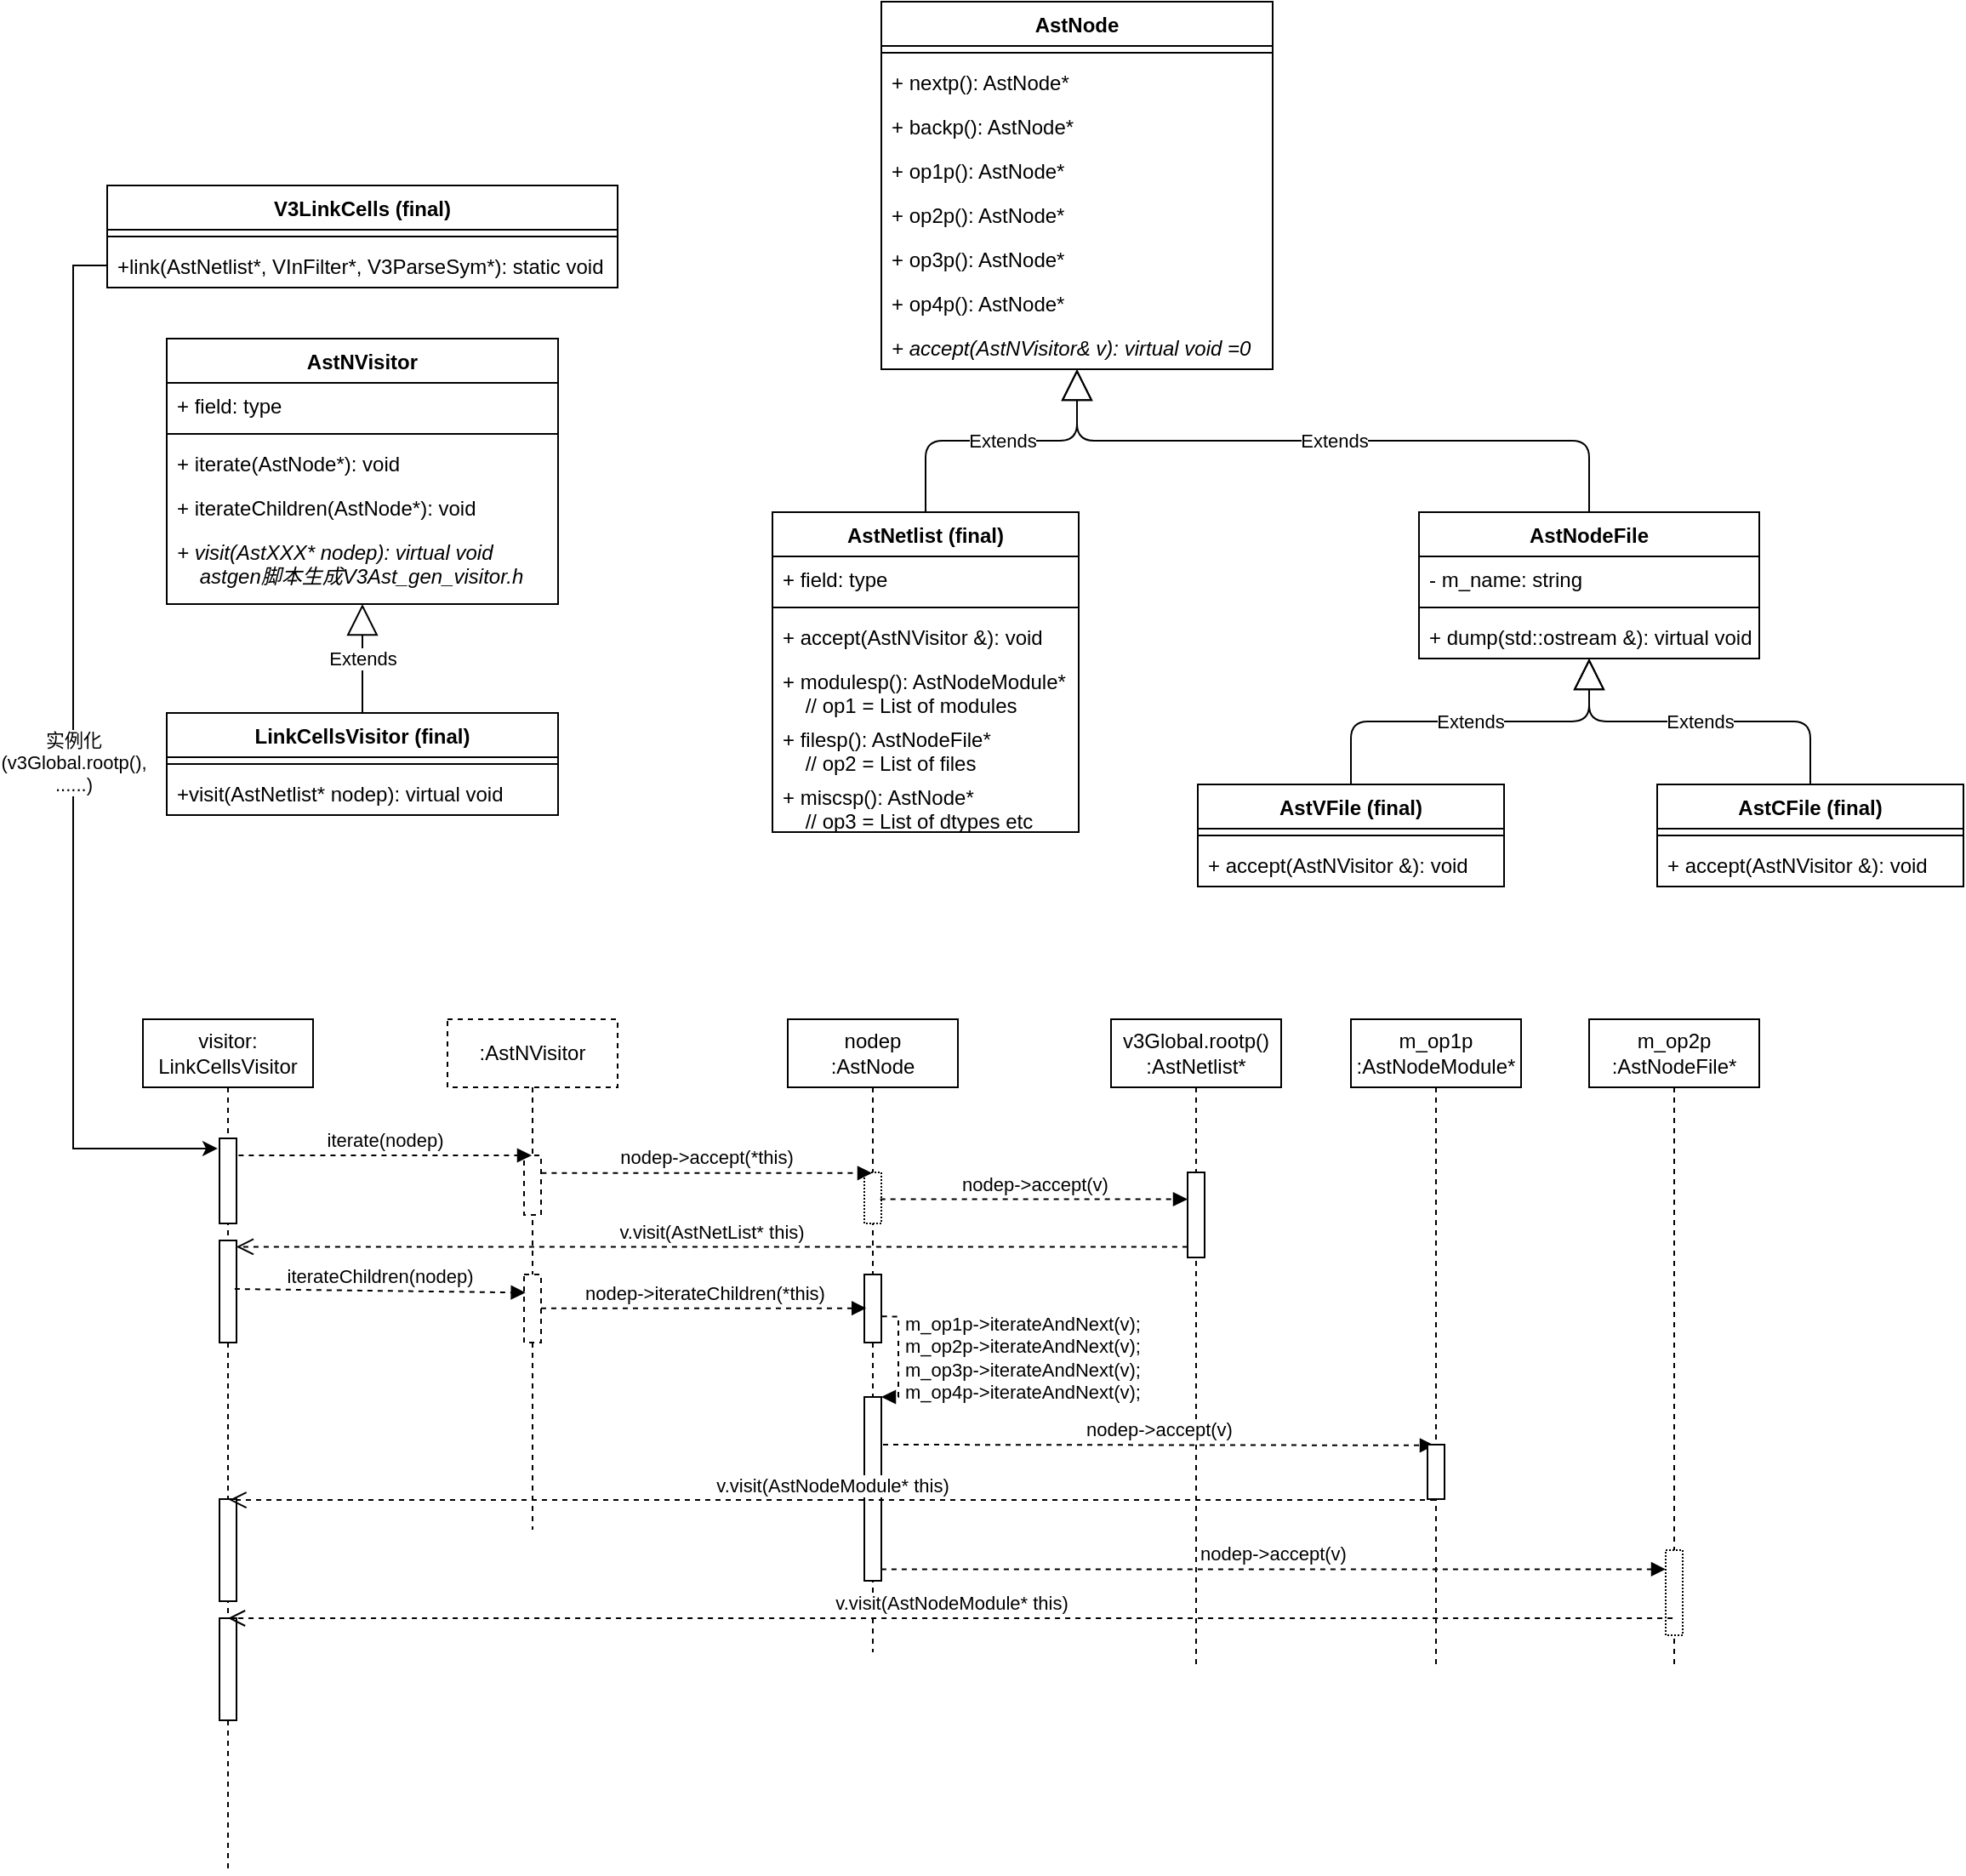 <mxfile version="14.6.13" type="github">
  <diagram id="I5sImryGl6FJZrbQ-cl1" name="第 1 页">
    <mxGraphModel dx="569" dy="1474" grid="1" gridSize="10" guides="1" tooltips="1" connect="1" arrows="1" fold="1" page="1" pageScale="1" pageWidth="827" pageHeight="1169" math="0" shadow="0">
      <root>
        <mxCell id="0" />
        <mxCell id="1" parent="0" />
        <mxCell id="oFazUV7s3_X-ZEu1s_ES-1" value="V3LinkCells (final)" style="swimlane;fontStyle=1;align=center;verticalAlign=top;childLayout=stackLayout;horizontal=1;startSize=26;horizontalStack=0;resizeParent=1;resizeParentMax=0;resizeLast=0;collapsible=1;marginBottom=0;" vertex="1" parent="1">
          <mxGeometry x="79" y="-1022" width="300" height="60" as="geometry" />
        </mxCell>
        <mxCell id="oFazUV7s3_X-ZEu1s_ES-3" value="" style="line;strokeWidth=1;fillColor=none;align=left;verticalAlign=middle;spacingTop=-1;spacingLeft=3;spacingRight=3;rotatable=0;labelPosition=right;points=[];portConstraint=eastwest;" vertex="1" parent="oFazUV7s3_X-ZEu1s_ES-1">
          <mxGeometry y="26" width="300" height="8" as="geometry" />
        </mxCell>
        <mxCell id="oFazUV7s3_X-ZEu1s_ES-4" value="+link(AstNetlist*, VInFilter*, V3ParseSym*): static void " style="text;strokeColor=none;fillColor=none;align=left;verticalAlign=top;spacingLeft=4;spacingRight=4;overflow=hidden;rotatable=0;points=[[0,0.5],[1,0.5]];portConstraint=eastwest;" vertex="1" parent="oFazUV7s3_X-ZEu1s_ES-1">
          <mxGeometry y="34" width="300" height="26" as="geometry" />
        </mxCell>
        <mxCell id="oFazUV7s3_X-ZEu1s_ES-5" value="visitor: LinkCellsVisitor" style="shape=umlLifeline;perimeter=lifelinePerimeter;whiteSpace=wrap;html=1;container=1;collapsible=0;recursiveResize=0;outlineConnect=0;" vertex="1" parent="1">
          <mxGeometry x="100" y="-532" width="100" height="502" as="geometry" />
        </mxCell>
        <mxCell id="oFazUV7s3_X-ZEu1s_ES-6" value="" style="html=1;points=[];perimeter=orthogonalPerimeter;" vertex="1" parent="oFazUV7s3_X-ZEu1s_ES-5">
          <mxGeometry x="45" y="70" width="10" height="50" as="geometry" />
        </mxCell>
        <mxCell id="oFazUV7s3_X-ZEu1s_ES-90" value="" style="html=1;points=[];perimeter=orthogonalPerimeter;" vertex="1" parent="oFazUV7s3_X-ZEu1s_ES-5">
          <mxGeometry x="45" y="130" width="10" height="60" as="geometry" />
        </mxCell>
        <mxCell id="oFazUV7s3_X-ZEu1s_ES-91" value="" style="html=1;points=[];perimeter=orthogonalPerimeter;" vertex="1" parent="oFazUV7s3_X-ZEu1s_ES-5">
          <mxGeometry x="45" y="282" width="10" height="60" as="geometry" />
        </mxCell>
        <mxCell id="oFazUV7s3_X-ZEu1s_ES-93" value="" style="html=1;points=[];perimeter=orthogonalPerimeter;" vertex="1" parent="oFazUV7s3_X-ZEu1s_ES-5">
          <mxGeometry x="45" y="352" width="10" height="60" as="geometry" />
        </mxCell>
        <mxCell id="oFazUV7s3_X-ZEu1s_ES-7" value="实例化&lt;br&gt;(v3Global.rootp(),&lt;br&gt;......)" style="edgeStyle=orthogonalEdgeStyle;rounded=0;orthogonalLoop=1;jettySize=auto;html=1;entryX=-0.1;entryY=0.119;entryDx=0;entryDy=0;entryPerimeter=0;exitX=0;exitY=0.5;exitDx=0;exitDy=0;" edge="1" parent="1" source="oFazUV7s3_X-ZEu1s_ES-4" target="oFazUV7s3_X-ZEu1s_ES-6">
          <mxGeometry relative="1" as="geometry">
            <mxPoint x="117.143" y="-652" as="targetPoint" />
          </mxGeometry>
        </mxCell>
        <mxCell id="oFazUV7s3_X-ZEu1s_ES-8" value="LinkCellsVisitor (final)" style="swimlane;fontStyle=1;align=center;verticalAlign=top;childLayout=stackLayout;horizontal=1;startSize=26;horizontalStack=0;resizeParent=1;resizeParentMax=0;resizeLast=0;collapsible=1;marginBottom=0;" vertex="1" parent="1">
          <mxGeometry x="114" y="-712" width="230" height="60" as="geometry" />
        </mxCell>
        <mxCell id="oFazUV7s3_X-ZEu1s_ES-9" value="" style="line;strokeWidth=1;fillColor=none;align=left;verticalAlign=middle;spacingTop=-1;spacingLeft=3;spacingRight=3;rotatable=0;labelPosition=right;points=[];portConstraint=eastwest;" vertex="1" parent="oFazUV7s3_X-ZEu1s_ES-8">
          <mxGeometry y="26" width="230" height="8" as="geometry" />
        </mxCell>
        <mxCell id="oFazUV7s3_X-ZEu1s_ES-10" value="+visit(AstNetlist* nodep): virtual void " style="text;strokeColor=none;fillColor=none;align=left;verticalAlign=top;spacingLeft=4;spacingRight=4;overflow=hidden;rotatable=0;points=[[0,0.5],[1,0.5]];portConstraint=eastwest;" vertex="1" parent="oFazUV7s3_X-ZEu1s_ES-8">
          <mxGeometry y="34" width="230" height="26" as="geometry" />
        </mxCell>
        <mxCell id="oFazUV7s3_X-ZEu1s_ES-14" value="AstNVisitor" style="swimlane;fontStyle=1;align=center;verticalAlign=top;childLayout=stackLayout;horizontal=1;startSize=26;horizontalStack=0;resizeParent=1;resizeParentMax=0;resizeLast=0;collapsible=1;marginBottom=0;" vertex="1" parent="1">
          <mxGeometry x="114" y="-932" width="230" height="156" as="geometry" />
        </mxCell>
        <mxCell id="oFazUV7s3_X-ZEu1s_ES-15" value="+ field: type" style="text;strokeColor=none;fillColor=none;align=left;verticalAlign=top;spacingLeft=4;spacingRight=4;overflow=hidden;rotatable=0;points=[[0,0.5],[1,0.5]];portConstraint=eastwest;" vertex="1" parent="oFazUV7s3_X-ZEu1s_ES-14">
          <mxGeometry y="26" width="230" height="26" as="geometry" />
        </mxCell>
        <mxCell id="oFazUV7s3_X-ZEu1s_ES-16" value="" style="line;strokeWidth=1;fillColor=none;align=left;verticalAlign=middle;spacingTop=-1;spacingLeft=3;spacingRight=3;rotatable=0;labelPosition=right;points=[];portConstraint=eastwest;" vertex="1" parent="oFazUV7s3_X-ZEu1s_ES-14">
          <mxGeometry y="52" width="230" height="8" as="geometry" />
        </mxCell>
        <mxCell id="oFazUV7s3_X-ZEu1s_ES-17" value="+ iterate(AstNode*): void" style="text;strokeColor=none;fillColor=none;align=left;verticalAlign=top;spacingLeft=4;spacingRight=4;overflow=hidden;rotatable=0;points=[[0,0.5],[1,0.5]];portConstraint=eastwest;" vertex="1" parent="oFazUV7s3_X-ZEu1s_ES-14">
          <mxGeometry y="60" width="230" height="26" as="geometry" />
        </mxCell>
        <mxCell id="oFazUV7s3_X-ZEu1s_ES-57" value="+ iterateChildren(AstNode*): void" style="text;strokeColor=none;fillColor=none;align=left;verticalAlign=top;spacingLeft=4;spacingRight=4;overflow=hidden;rotatable=0;points=[[0,0.5],[1,0.5]];portConstraint=eastwest;" vertex="1" parent="oFazUV7s3_X-ZEu1s_ES-14">
          <mxGeometry y="86" width="230" height="26" as="geometry" />
        </mxCell>
        <mxCell id="oFazUV7s3_X-ZEu1s_ES-18" value="+ visit(AstXXX* nodep): virtual void&#xa;    astgen脚本生成V3Ast_gen_visitor.h" style="text;strokeColor=none;fillColor=none;align=left;verticalAlign=top;spacingLeft=4;spacingRight=4;overflow=hidden;rotatable=0;points=[[0,0.5],[1,0.5]];portConstraint=eastwest;fontStyle=2" vertex="1" parent="oFazUV7s3_X-ZEu1s_ES-14">
          <mxGeometry y="112" width="230" height="44" as="geometry" />
        </mxCell>
        <mxCell id="oFazUV7s3_X-ZEu1s_ES-19" value="Extends" style="endArrow=block;endSize=16;endFill=0;html=1;exitX=0.5;exitY=0;exitDx=0;exitDy=0;edgeStyle=orthogonalEdgeStyle;" edge="1" parent="1" source="oFazUV7s3_X-ZEu1s_ES-8" target="oFazUV7s3_X-ZEu1s_ES-14">
          <mxGeometry width="160" relative="1" as="geometry">
            <mxPoint x="154" y="-502" as="sourcePoint" />
            <mxPoint x="284" y="-622" as="targetPoint" />
          </mxGeometry>
        </mxCell>
        <mxCell id="oFazUV7s3_X-ZEu1s_ES-29" value="v3Global.rootp()&lt;br&gt;:AstNetlist*" style="shape=umlLifeline;perimeter=lifelinePerimeter;whiteSpace=wrap;html=1;container=1;collapsible=0;recursiveResize=0;outlineConnect=0;" vertex="1" parent="1">
          <mxGeometry x="669" y="-532" width="100" height="380" as="geometry" />
        </mxCell>
        <mxCell id="oFazUV7s3_X-ZEu1s_ES-30" value="" style="html=1;points=[];perimeter=orthogonalPerimeter;" vertex="1" parent="oFazUV7s3_X-ZEu1s_ES-29">
          <mxGeometry x="45" y="90" width="10" height="50" as="geometry" />
        </mxCell>
        <mxCell id="oFazUV7s3_X-ZEu1s_ES-31" value=":AstNVisitor" style="shape=umlLifeline;perimeter=lifelinePerimeter;whiteSpace=wrap;html=1;container=1;collapsible=0;recursiveResize=0;outlineConnect=0;dashed=1;" vertex="1" parent="1">
          <mxGeometry x="279" y="-532" width="100" height="300" as="geometry" />
        </mxCell>
        <mxCell id="oFazUV7s3_X-ZEu1s_ES-32" value="" style="html=1;points=[];perimeter=orthogonalPerimeter;dashed=1;" vertex="1" parent="oFazUV7s3_X-ZEu1s_ES-31">
          <mxGeometry x="45" y="80" width="10" height="35" as="geometry" />
        </mxCell>
        <mxCell id="oFazUV7s3_X-ZEu1s_ES-59" value="" style="html=1;points=[];perimeter=orthogonalPerimeter;dashed=1;" vertex="1" parent="oFazUV7s3_X-ZEu1s_ES-31">
          <mxGeometry x="45" y="150" width="10" height="40" as="geometry" />
        </mxCell>
        <mxCell id="oFazUV7s3_X-ZEu1s_ES-33" value="nodep&lt;br&gt;:AstNode" style="shape=umlLifeline;perimeter=lifelinePerimeter;whiteSpace=wrap;html=1;container=1;collapsible=0;recursiveResize=0;outlineConnect=0;" vertex="1" parent="1">
          <mxGeometry x="479" y="-532" width="100" height="372" as="geometry" />
        </mxCell>
        <mxCell id="oFazUV7s3_X-ZEu1s_ES-34" value="" style="html=1;points=[];perimeter=orthogonalPerimeter;dashed=1;dashPattern=1 1;" vertex="1" parent="oFazUV7s3_X-ZEu1s_ES-33">
          <mxGeometry x="45" y="90" width="10" height="30" as="geometry" />
        </mxCell>
        <mxCell id="oFazUV7s3_X-ZEu1s_ES-61" value="" style="html=1;points=[];perimeter=orthogonalPerimeter;" vertex="1" parent="oFazUV7s3_X-ZEu1s_ES-33">
          <mxGeometry x="45" y="150" width="10" height="40" as="geometry" />
        </mxCell>
        <mxCell id="oFazUV7s3_X-ZEu1s_ES-63" value="" style="html=1;points=[];perimeter=orthogonalPerimeter;" vertex="1" parent="oFazUV7s3_X-ZEu1s_ES-33">
          <mxGeometry x="45" y="222" width="10" height="108" as="geometry" />
        </mxCell>
        <mxCell id="oFazUV7s3_X-ZEu1s_ES-64" value="m_op1p-&amp;gt;iterateAndNext(v);&lt;br&gt;m_op2p-&amp;gt;iterateAndNext(v);&lt;br&gt;m_op3p-&amp;gt;iterateAndNext(v);&lt;br&gt;m_op4p-&amp;gt;iterateAndNext(v);" style="edgeStyle=orthogonalEdgeStyle;html=1;align=left;spacingLeft=2;endArrow=block;rounded=0;dashed=1;exitX=1.033;exitY=0.617;exitDx=0;exitDy=0;exitPerimeter=0;" edge="1" target="oFazUV7s3_X-ZEu1s_ES-63" parent="oFazUV7s3_X-ZEu1s_ES-33" source="oFazUV7s3_X-ZEu1s_ES-61">
          <mxGeometry relative="1" as="geometry">
            <mxPoint x="45" y="202" as="sourcePoint" />
            <Array as="points">
              <mxPoint x="65" y="175" />
              <mxPoint x="65" y="222" />
            </Array>
          </mxGeometry>
        </mxCell>
        <mxCell id="oFazUV7s3_X-ZEu1s_ES-36" value="iterate(nodep)" style="html=1;verticalAlign=bottom;endArrow=block;dashed=1;exitX=1.12;exitY=0.2;exitDx=0;exitDy=0;exitPerimeter=0;" edge="1" target="oFazUV7s3_X-ZEu1s_ES-31" parent="1" source="oFazUV7s3_X-ZEu1s_ES-6">
          <mxGeometry relative="1" as="geometry">
            <mxPoint x="229" y="-429.08" as="sourcePoint" />
            <mxPoint x="415.06" y="-429.08" as="targetPoint" />
          </mxGeometry>
        </mxCell>
        <mxCell id="oFazUV7s3_X-ZEu1s_ES-37" value="v.visit(AstNetList* this)" style="html=1;verticalAlign=bottom;endArrow=open;dashed=1;endSize=8;entryX=0.99;entryY=0.062;entryDx=0;entryDy=0;entryPerimeter=0;exitX=-0.005;exitY=0.876;exitDx=0;exitDy=0;exitPerimeter=0;" edge="1" source="oFazUV7s3_X-ZEu1s_ES-30" parent="1" target="oFazUV7s3_X-ZEu1s_ES-90">
          <mxGeometry relative="1" as="geometry">
            <mxPoint x="289" y="-402" as="targetPoint" />
            <mxPoint x="712" y="-402" as="sourcePoint" />
          </mxGeometry>
        </mxCell>
        <mxCell id="oFazUV7s3_X-ZEu1s_ES-38" value="nodep-&amp;gt;accept(*this)" style="html=1;verticalAlign=bottom;endArrow=block;dashed=1;exitX=1.02;exitY=0.297;exitDx=0;exitDy=0;exitPerimeter=0;" edge="1" parent="1" source="oFazUV7s3_X-ZEu1s_ES-32" target="oFazUV7s3_X-ZEu1s_ES-33">
          <mxGeometry relative="1" as="geometry">
            <mxPoint x="240.06" y="-428.56" as="sourcePoint" />
            <mxPoint x="539" y="-429" as="targetPoint" />
          </mxGeometry>
        </mxCell>
        <mxCell id="oFazUV7s3_X-ZEu1s_ES-39" value="nodep-&amp;gt;accept(v)" style="html=1;verticalAlign=bottom;endArrow=block;dashed=1;exitX=0.933;exitY=0.525;exitDx=0;exitDy=0;exitPerimeter=0;" edge="1" parent="1" source="oFazUV7s3_X-ZEu1s_ES-34" target="oFazUV7s3_X-ZEu1s_ES-30">
          <mxGeometry relative="1" as="geometry">
            <mxPoint x="569" y="-419" as="sourcePoint" />
            <mxPoint x="679" y="-419" as="targetPoint" />
          </mxGeometry>
        </mxCell>
        <mxCell id="oFazUV7s3_X-ZEu1s_ES-40" value="AstNetlist (final)" style="swimlane;fontStyle=1;align=center;verticalAlign=top;childLayout=stackLayout;horizontal=1;startSize=26;horizontalStack=0;resizeParent=1;resizeParentMax=0;resizeLast=0;collapsible=1;marginBottom=0;" vertex="1" parent="1">
          <mxGeometry x="470" y="-830" width="180" height="188" as="geometry" />
        </mxCell>
        <mxCell id="oFazUV7s3_X-ZEu1s_ES-41" value="+ field: type" style="text;strokeColor=none;fillColor=none;align=left;verticalAlign=top;spacingLeft=4;spacingRight=4;overflow=hidden;rotatable=0;points=[[0,0.5],[1,0.5]];portConstraint=eastwest;" vertex="1" parent="oFazUV7s3_X-ZEu1s_ES-40">
          <mxGeometry y="26" width="180" height="26" as="geometry" />
        </mxCell>
        <mxCell id="oFazUV7s3_X-ZEu1s_ES-42" value="" style="line;strokeWidth=1;fillColor=none;align=left;verticalAlign=middle;spacingTop=-1;spacingLeft=3;spacingRight=3;rotatable=0;labelPosition=right;points=[];portConstraint=eastwest;" vertex="1" parent="oFazUV7s3_X-ZEu1s_ES-40">
          <mxGeometry y="52" width="180" height="8" as="geometry" />
        </mxCell>
        <mxCell id="oFazUV7s3_X-ZEu1s_ES-43" value="+ accept(AstNVisitor &amp;): void" style="text;strokeColor=none;fillColor=none;align=left;verticalAlign=top;spacingLeft=4;spacingRight=4;overflow=hidden;rotatable=0;points=[[0,0.5],[1,0.5]];portConstraint=eastwest;" vertex="1" parent="oFazUV7s3_X-ZEu1s_ES-40">
          <mxGeometry y="60" width="180" height="26" as="geometry" />
        </mxCell>
        <mxCell id="oFazUV7s3_X-ZEu1s_ES-44" value="+ modulesp(): AstNodeModule*&#xa;    // op1 = List of modules" style="text;strokeColor=none;fillColor=none;align=left;verticalAlign=top;spacingLeft=4;spacingRight=4;overflow=hidden;rotatable=0;points=[[0,0.5],[1,0.5]];portConstraint=eastwest;" vertex="1" parent="oFazUV7s3_X-ZEu1s_ES-40">
          <mxGeometry y="86" width="180" height="34" as="geometry" />
        </mxCell>
        <mxCell id="oFazUV7s3_X-ZEu1s_ES-45" value="+ filesp(): AstNodeFile*&#xa;    // op2 = List of files" style="text;strokeColor=none;fillColor=none;align=left;verticalAlign=top;spacingLeft=4;spacingRight=4;overflow=hidden;rotatable=0;points=[[0,0.5],[1,0.5]];portConstraint=eastwest;" vertex="1" parent="oFazUV7s3_X-ZEu1s_ES-40">
          <mxGeometry y="120" width="180" height="34" as="geometry" />
        </mxCell>
        <mxCell id="oFazUV7s3_X-ZEu1s_ES-46" value="+ miscsp(): AstNode*&#xa;    // op3 = List of dtypes etc" style="text;strokeColor=none;fillColor=none;align=left;verticalAlign=top;spacingLeft=4;spacingRight=4;overflow=hidden;rotatable=0;points=[[0,0.5],[1,0.5]];portConstraint=eastwest;" vertex="1" parent="oFazUV7s3_X-ZEu1s_ES-40">
          <mxGeometry y="154" width="180" height="34" as="geometry" />
        </mxCell>
        <mxCell id="oFazUV7s3_X-ZEu1s_ES-47" value="AstNode" style="swimlane;fontStyle=1;align=center;verticalAlign=top;childLayout=stackLayout;horizontal=1;startSize=26;horizontalStack=0;resizeParent=1;resizeParentMax=0;resizeLast=0;collapsible=1;marginBottom=0;" vertex="1" parent="1">
          <mxGeometry x="534" y="-1130" width="230" height="216" as="geometry" />
        </mxCell>
        <mxCell id="oFazUV7s3_X-ZEu1s_ES-48" value="" style="line;strokeWidth=1;fillColor=none;align=left;verticalAlign=middle;spacingTop=-1;spacingLeft=3;spacingRight=3;rotatable=0;labelPosition=right;points=[];portConstraint=eastwest;" vertex="1" parent="oFazUV7s3_X-ZEu1s_ES-47">
          <mxGeometry y="26" width="230" height="8" as="geometry" />
        </mxCell>
        <mxCell id="oFazUV7s3_X-ZEu1s_ES-49" value="+ nextp(): AstNode*" style="text;strokeColor=none;fillColor=none;align=left;verticalAlign=top;spacingLeft=4;spacingRight=4;overflow=hidden;rotatable=0;points=[[0,0.5],[1,0.5]];portConstraint=eastwest;" vertex="1" parent="oFazUV7s3_X-ZEu1s_ES-47">
          <mxGeometry y="34" width="230" height="26" as="geometry" />
        </mxCell>
        <mxCell id="oFazUV7s3_X-ZEu1s_ES-50" value="+ backp(): AstNode*" style="text;strokeColor=none;fillColor=none;align=left;verticalAlign=top;spacingLeft=4;spacingRight=4;overflow=hidden;rotatable=0;points=[[0,0.5],[1,0.5]];portConstraint=eastwest;" vertex="1" parent="oFazUV7s3_X-ZEu1s_ES-47">
          <mxGeometry y="60" width="230" height="26" as="geometry" />
        </mxCell>
        <mxCell id="oFazUV7s3_X-ZEu1s_ES-51" value="+ op1p(): AstNode*" style="text;strokeColor=none;fillColor=none;align=left;verticalAlign=top;spacingLeft=4;spacingRight=4;overflow=hidden;rotatable=0;points=[[0,0.5],[1,0.5]];portConstraint=eastwest;" vertex="1" parent="oFazUV7s3_X-ZEu1s_ES-47">
          <mxGeometry y="86" width="230" height="26" as="geometry" />
        </mxCell>
        <mxCell id="oFazUV7s3_X-ZEu1s_ES-52" value="+ op2p(): AstNode*" style="text;strokeColor=none;fillColor=none;align=left;verticalAlign=top;spacingLeft=4;spacingRight=4;overflow=hidden;rotatable=0;points=[[0,0.5],[1,0.5]];portConstraint=eastwest;" vertex="1" parent="oFazUV7s3_X-ZEu1s_ES-47">
          <mxGeometry y="112" width="230" height="26" as="geometry" />
        </mxCell>
        <mxCell id="oFazUV7s3_X-ZEu1s_ES-53" value="+ op3p(): AstNode*" style="text;strokeColor=none;fillColor=none;align=left;verticalAlign=top;spacingLeft=4;spacingRight=4;overflow=hidden;rotatable=0;points=[[0,0.5],[1,0.5]];portConstraint=eastwest;" vertex="1" parent="oFazUV7s3_X-ZEu1s_ES-47">
          <mxGeometry y="138" width="230" height="26" as="geometry" />
        </mxCell>
        <mxCell id="oFazUV7s3_X-ZEu1s_ES-54" value="+ op4p(): AstNode*" style="text;strokeColor=none;fillColor=none;align=left;verticalAlign=top;spacingLeft=4;spacingRight=4;overflow=hidden;rotatable=0;points=[[0,0.5],[1,0.5]];portConstraint=eastwest;" vertex="1" parent="oFazUV7s3_X-ZEu1s_ES-47">
          <mxGeometry y="164" width="230" height="26" as="geometry" />
        </mxCell>
        <mxCell id="oFazUV7s3_X-ZEu1s_ES-55" value="+ accept(AstNVisitor&amp; v): virtual void =0" style="text;strokeColor=none;fillColor=none;align=left;verticalAlign=top;spacingLeft=4;spacingRight=4;overflow=hidden;rotatable=0;points=[[0,0.5],[1,0.5]];portConstraint=eastwest;fontStyle=2" vertex="1" parent="oFazUV7s3_X-ZEu1s_ES-47">
          <mxGeometry y="190" width="230" height="26" as="geometry" />
        </mxCell>
        <mxCell id="oFazUV7s3_X-ZEu1s_ES-56" value="Extends" style="endArrow=block;endSize=16;endFill=0;html=1;edgeStyle=orthogonalEdgeStyle;" edge="1" parent="1" source="oFazUV7s3_X-ZEu1s_ES-40" target="oFazUV7s3_X-ZEu1s_ES-47">
          <mxGeometry width="160" relative="1" as="geometry">
            <mxPoint x="589" y="-620" as="sourcePoint" />
            <mxPoint x="709" y="-942" as="targetPoint" />
          </mxGeometry>
        </mxCell>
        <mxCell id="oFazUV7s3_X-ZEu1s_ES-58" value="iterateChildren(nodep)" style="html=1;verticalAlign=bottom;endArrow=block;dashed=1;entryX=0.083;entryY=0.267;entryDx=0;entryDy=0;entryPerimeter=0;exitX=0.895;exitY=0.475;exitDx=0;exitDy=0;exitPerimeter=0;" edge="1" parent="1" source="oFazUV7s3_X-ZEu1s_ES-90" target="oFazUV7s3_X-ZEu1s_ES-59">
          <mxGeometry relative="1" as="geometry">
            <mxPoint x="259" y="-371" as="sourcePoint" />
            <mxPoint x="359.67" y="-382.29" as="targetPoint" />
          </mxGeometry>
        </mxCell>
        <mxCell id="oFazUV7s3_X-ZEu1s_ES-60" value="nodep-&amp;gt;iterateChildren(*this)" style="html=1;verticalAlign=bottom;endArrow=block;dashed=1;exitX=1;exitY=0.496;exitDx=0;exitDy=0;exitPerimeter=0;entryX=0.111;entryY=0.496;entryDx=0;entryDy=0;entryPerimeter=0;" edge="1" parent="1" source="oFazUV7s3_X-ZEu1s_ES-59" target="oFazUV7s3_X-ZEu1s_ES-61">
          <mxGeometry relative="1" as="geometry">
            <mxPoint x="374" y="-361" as="sourcePoint" />
            <mxPoint x="512.33" y="-362" as="targetPoint" />
          </mxGeometry>
        </mxCell>
        <mxCell id="oFazUV7s3_X-ZEu1s_ES-65" value="nodep-&amp;gt;accept(v)" style="html=1;verticalAlign=bottom;endArrow=block;dashed=1;entryX=0.4;entryY=0.013;entryDx=0;entryDy=0;entryPerimeter=0;" edge="1" parent="1" target="oFazUV7s3_X-ZEu1s_ES-68">
          <mxGeometry relative="1" as="geometry">
            <mxPoint x="535" y="-282" as="sourcePoint" />
            <mxPoint x="712.52" y="-280.1" as="targetPoint" />
          </mxGeometry>
        </mxCell>
        <mxCell id="oFazUV7s3_X-ZEu1s_ES-67" value="m_op1p&lt;br&gt;:AstNodeModule*" style="shape=umlLifeline;perimeter=lifelinePerimeter;whiteSpace=wrap;html=1;container=1;collapsible=0;recursiveResize=0;outlineConnect=0;" vertex="1" parent="1">
          <mxGeometry x="810" y="-532" width="100" height="380" as="geometry" />
        </mxCell>
        <mxCell id="oFazUV7s3_X-ZEu1s_ES-68" value="" style="html=1;points=[];perimeter=orthogonalPerimeter;" vertex="1" parent="oFazUV7s3_X-ZEu1s_ES-67">
          <mxGeometry x="45" y="250" width="10" height="32" as="geometry" />
        </mxCell>
        <mxCell id="oFazUV7s3_X-ZEu1s_ES-69" value="m_op2p&lt;br&gt;:AstNodeFile*" style="shape=umlLifeline;perimeter=lifelinePerimeter;whiteSpace=wrap;html=1;container=1;collapsible=0;recursiveResize=0;outlineConnect=0;" vertex="1" parent="1">
          <mxGeometry x="950" y="-532" width="100" height="380" as="geometry" />
        </mxCell>
        <mxCell id="oFazUV7s3_X-ZEu1s_ES-70" value="" style="html=1;points=[];perimeter=orthogonalPerimeter;dashed=1;dashPattern=1 1;" vertex="1" parent="oFazUV7s3_X-ZEu1s_ES-69">
          <mxGeometry x="45" y="312" width="10" height="50" as="geometry" />
        </mxCell>
        <mxCell id="oFazUV7s3_X-ZEu1s_ES-71" value="AstNodeFile" style="swimlane;fontStyle=1;align=center;verticalAlign=top;childLayout=stackLayout;horizontal=1;startSize=26;horizontalStack=0;resizeParent=1;resizeParentMax=0;resizeLast=0;collapsible=1;marginBottom=0;" vertex="1" parent="1">
          <mxGeometry x="850" y="-830" width="200" height="86" as="geometry" />
        </mxCell>
        <mxCell id="oFazUV7s3_X-ZEu1s_ES-72" value="- m_name: string" style="text;strokeColor=none;fillColor=none;align=left;verticalAlign=top;spacingLeft=4;spacingRight=4;overflow=hidden;rotatable=0;points=[[0,0.5],[1,0.5]];portConstraint=eastwest;" vertex="1" parent="oFazUV7s3_X-ZEu1s_ES-71">
          <mxGeometry y="26" width="200" height="26" as="geometry" />
        </mxCell>
        <mxCell id="oFazUV7s3_X-ZEu1s_ES-73" value="" style="line;strokeWidth=1;fillColor=none;align=left;verticalAlign=middle;spacingTop=-1;spacingLeft=3;spacingRight=3;rotatable=0;labelPosition=right;points=[];portConstraint=eastwest;" vertex="1" parent="oFazUV7s3_X-ZEu1s_ES-71">
          <mxGeometry y="52" width="200" height="8" as="geometry" />
        </mxCell>
        <mxCell id="oFazUV7s3_X-ZEu1s_ES-74" value="+ dump(std::ostream &amp;): virtual void" style="text;strokeColor=none;fillColor=none;align=left;verticalAlign=top;spacingLeft=4;spacingRight=4;overflow=hidden;rotatable=0;points=[[0,0.5],[1,0.5]];portConstraint=eastwest;" vertex="1" parent="oFazUV7s3_X-ZEu1s_ES-71">
          <mxGeometry y="60" width="200" height="26" as="geometry" />
        </mxCell>
        <mxCell id="oFazUV7s3_X-ZEu1s_ES-78" value="AstVFile (final)" style="swimlane;fontStyle=1;align=center;verticalAlign=top;childLayout=stackLayout;horizontal=1;startSize=26;horizontalStack=0;resizeParent=1;resizeParentMax=0;resizeLast=0;collapsible=1;marginBottom=0;" vertex="1" parent="1">
          <mxGeometry x="720" y="-670" width="180" height="60" as="geometry" />
        </mxCell>
        <mxCell id="oFazUV7s3_X-ZEu1s_ES-80" value="" style="line;strokeWidth=1;fillColor=none;align=left;verticalAlign=middle;spacingTop=-1;spacingLeft=3;spacingRight=3;rotatable=0;labelPosition=right;points=[];portConstraint=eastwest;" vertex="1" parent="oFazUV7s3_X-ZEu1s_ES-78">
          <mxGeometry y="26" width="180" height="8" as="geometry" />
        </mxCell>
        <mxCell id="oFazUV7s3_X-ZEu1s_ES-81" value="+ accept(AstNVisitor &amp;): void" style="text;strokeColor=none;fillColor=none;align=left;verticalAlign=top;spacingLeft=4;spacingRight=4;overflow=hidden;rotatable=0;points=[[0,0.5],[1,0.5]];portConstraint=eastwest;" vertex="1" parent="oFazUV7s3_X-ZEu1s_ES-78">
          <mxGeometry y="34" width="180" height="26" as="geometry" />
        </mxCell>
        <mxCell id="oFazUV7s3_X-ZEu1s_ES-82" value="AstCFile (final)" style="swimlane;fontStyle=1;align=center;verticalAlign=top;childLayout=stackLayout;horizontal=1;startSize=26;horizontalStack=0;resizeParent=1;resizeParentMax=0;resizeLast=0;collapsible=1;marginBottom=0;" vertex="1" parent="1">
          <mxGeometry x="990" y="-670" width="180" height="60" as="geometry" />
        </mxCell>
        <mxCell id="oFazUV7s3_X-ZEu1s_ES-84" value="" style="line;strokeWidth=1;fillColor=none;align=left;verticalAlign=middle;spacingTop=-1;spacingLeft=3;spacingRight=3;rotatable=0;labelPosition=right;points=[];portConstraint=eastwest;" vertex="1" parent="oFazUV7s3_X-ZEu1s_ES-82">
          <mxGeometry y="26" width="180" height="8" as="geometry" />
        </mxCell>
        <mxCell id="oFazUV7s3_X-ZEu1s_ES-85" value="+ accept(AstNVisitor &amp;): void" style="text;strokeColor=none;fillColor=none;align=left;verticalAlign=top;spacingLeft=4;spacingRight=4;overflow=hidden;rotatable=0;points=[[0,0.5],[1,0.5]];portConstraint=eastwest;" vertex="1" parent="oFazUV7s3_X-ZEu1s_ES-82">
          <mxGeometry y="34" width="180" height="26" as="geometry" />
        </mxCell>
        <mxCell id="oFazUV7s3_X-ZEu1s_ES-86" value="Extends" style="endArrow=block;endSize=16;endFill=0;html=1;edgeStyle=orthogonalEdgeStyle;exitX=0.5;exitY=0;exitDx=0;exitDy=0;" edge="1" parent="1" source="oFazUV7s3_X-ZEu1s_ES-71" target="oFazUV7s3_X-ZEu1s_ES-47">
          <mxGeometry width="160" relative="1" as="geometry">
            <mxPoint x="570" y="-820" as="sourcePoint" />
            <mxPoint x="659.0" y="-904" as="targetPoint" />
          </mxGeometry>
        </mxCell>
        <mxCell id="oFazUV7s3_X-ZEu1s_ES-87" value="Extends" style="endArrow=block;endSize=16;endFill=0;html=1;edgeStyle=orthogonalEdgeStyle;exitX=0.5;exitY=0;exitDx=0;exitDy=0;" edge="1" parent="1" source="oFazUV7s3_X-ZEu1s_ES-82" target="oFazUV7s3_X-ZEu1s_ES-71">
          <mxGeometry width="160" relative="1" as="geometry">
            <mxPoint x="970" y="-820" as="sourcePoint" />
            <mxPoint x="659.0" y="-904" as="targetPoint" />
          </mxGeometry>
        </mxCell>
        <mxCell id="oFazUV7s3_X-ZEu1s_ES-88" value="Extends" style="endArrow=block;endSize=16;endFill=0;html=1;edgeStyle=orthogonalEdgeStyle;" edge="1" parent="1" source="oFazUV7s3_X-ZEu1s_ES-78" target="oFazUV7s3_X-ZEu1s_ES-71">
          <mxGeometry width="160" relative="1" as="geometry">
            <mxPoint x="1090" y="-660" as="sourcePoint" />
            <mxPoint x="970" y="-734" as="targetPoint" />
          </mxGeometry>
        </mxCell>
        <mxCell id="oFazUV7s3_X-ZEu1s_ES-89" value="nodep-&amp;gt;accept(v)" style="html=1;verticalAlign=bottom;endArrow=block;dashed=1;exitX=0.995;exitY=0.937;exitDx=0;exitDy=0;exitPerimeter=0;" edge="1" parent="1" source="oFazUV7s3_X-ZEu1s_ES-63" target="oFazUV7s3_X-ZEu1s_ES-70">
          <mxGeometry relative="1" as="geometry">
            <mxPoint x="545.38" y="-269.604" as="sourcePoint" />
            <mxPoint x="864.43" y="-269.6" as="targetPoint" />
          </mxGeometry>
        </mxCell>
        <mxCell id="oFazUV7s3_X-ZEu1s_ES-92" value="v.visit(AstNodeModule* this)" style="html=1;verticalAlign=bottom;endArrow=open;dashed=1;endSize=8;entryX=0.572;entryY=0.009;entryDx=0;entryDy=0;entryPerimeter=0;" edge="1" parent="1" source="oFazUV7s3_X-ZEu1s_ES-67" target="oFazUV7s3_X-ZEu1s_ES-91">
          <mxGeometry relative="1" as="geometry">
            <mxPoint x="150" y="-250" as="targetPoint" />
            <mxPoint x="709.05" y="-249.92" as="sourcePoint" />
          </mxGeometry>
        </mxCell>
        <mxCell id="oFazUV7s3_X-ZEu1s_ES-94" value="v.visit(AstNodeModule* this)" style="html=1;verticalAlign=bottom;endArrow=open;dashed=1;endSize=8;" edge="1" parent="1">
          <mxGeometry relative="1" as="geometry">
            <mxPoint x="150" y="-180" as="targetPoint" />
            <mxPoint x="999.05" y="-180.0" as="sourcePoint" />
          </mxGeometry>
        </mxCell>
      </root>
    </mxGraphModel>
  </diagram>
</mxfile>
